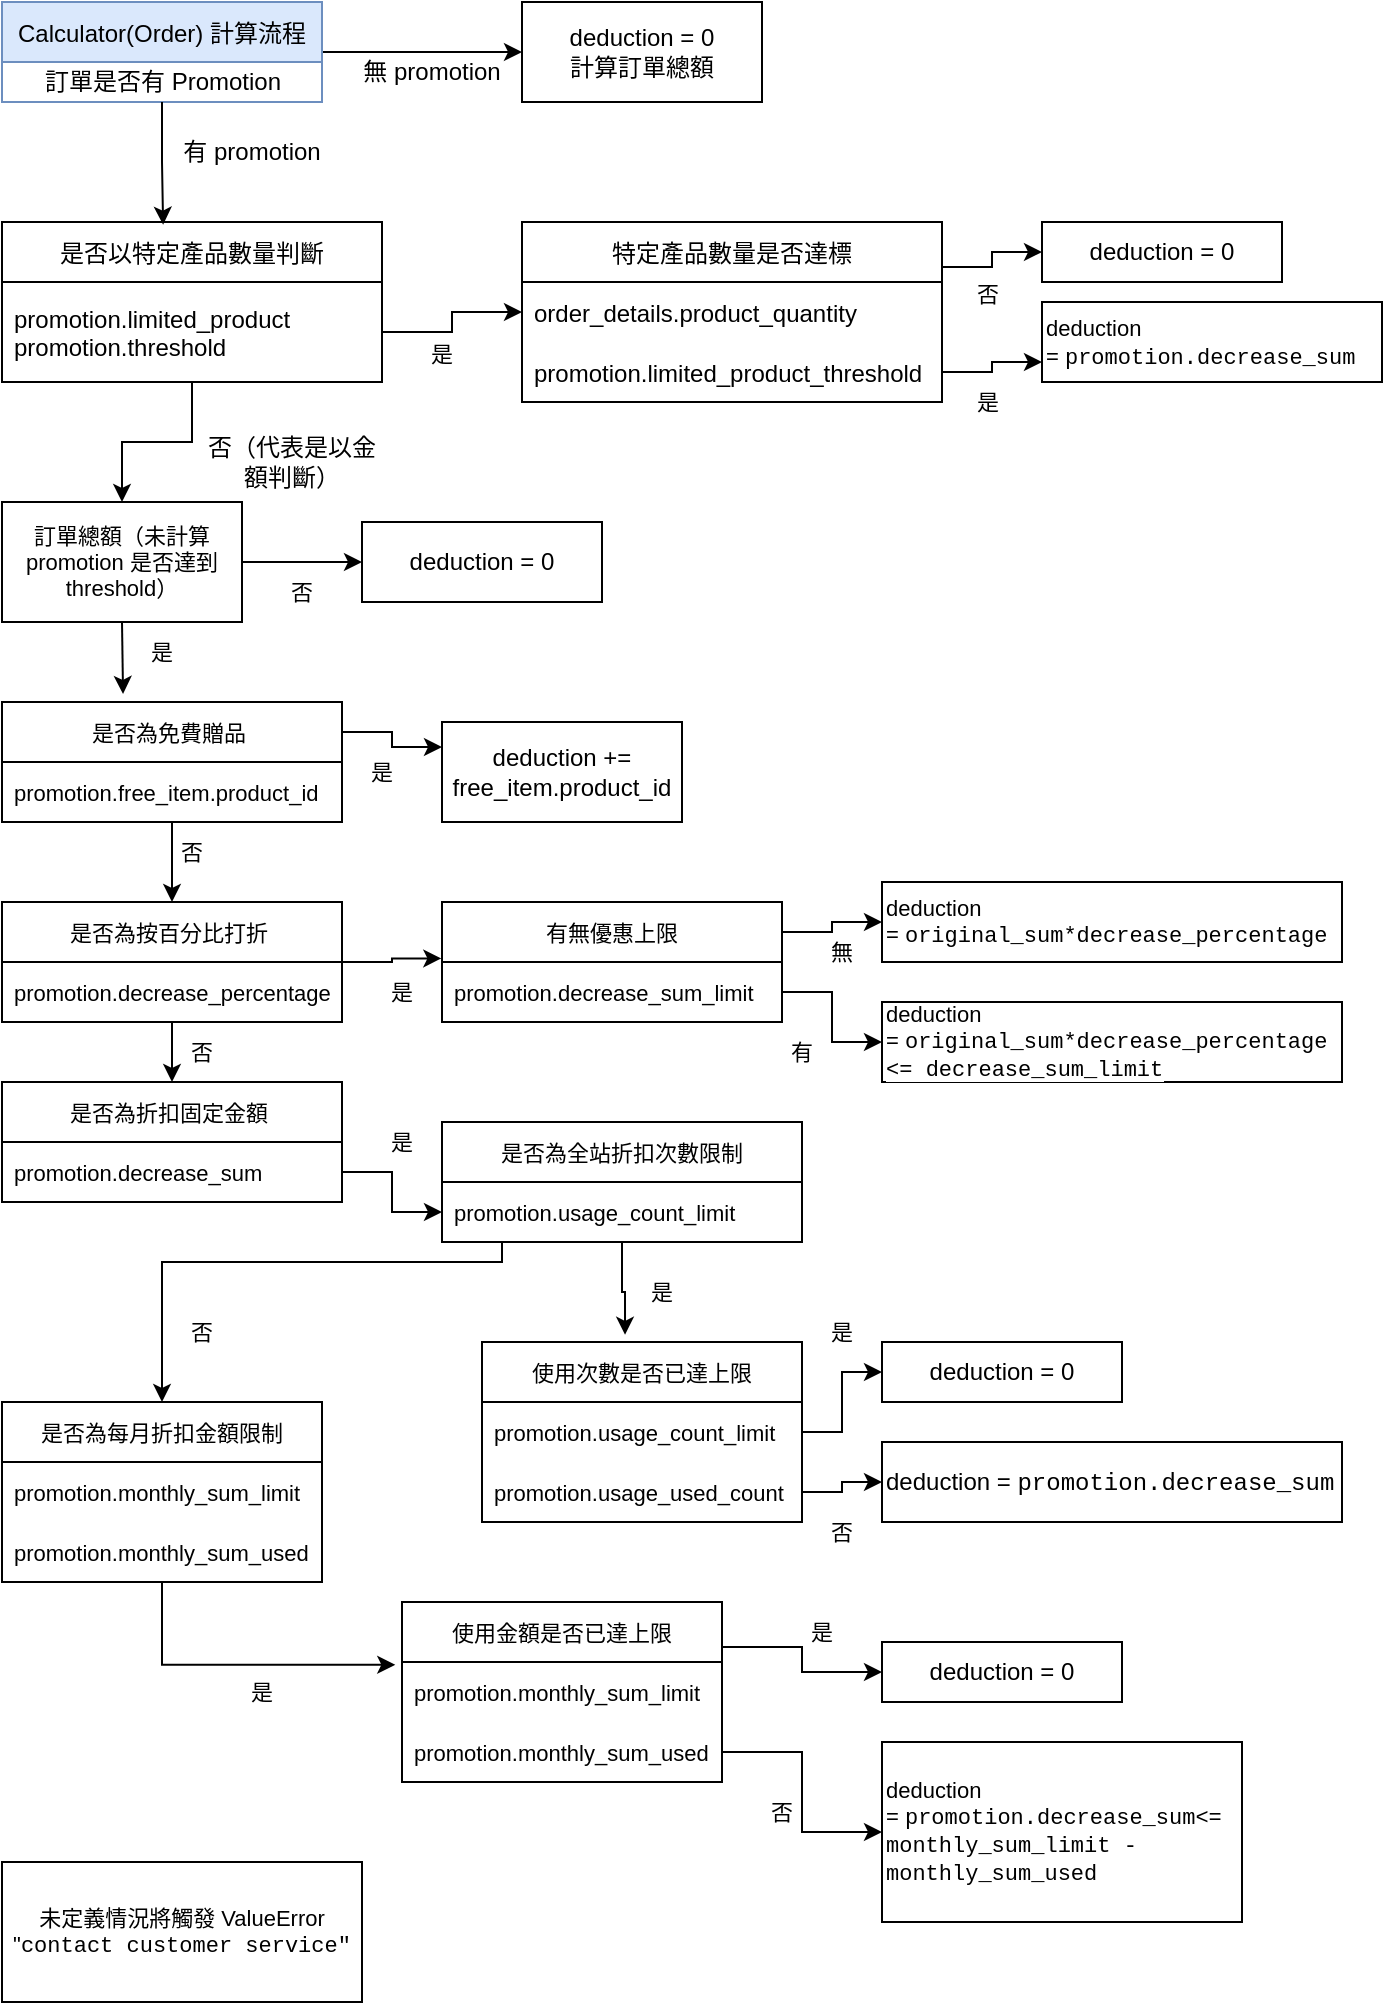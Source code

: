 <mxfile version="17.1.2" type="device"><diagram id="WidLwJSXHmiVjZNSrBSV" name="Page-1"><mxGraphModel dx="760" dy="424" grid="1" gridSize="10" guides="1" tooltips="1" connect="1" arrows="1" fold="1" page="1" pageScale="1" pageWidth="850" pageHeight="1100" background="#ffffff" math="0" shadow="0"><root><mxCell id="0"/><mxCell id="1" parent="0"/><mxCell id="LrNhgBNcgYAa6AkdyOIx-8" style="edgeStyle=orthogonalEdgeStyle;rounded=0;orthogonalLoop=1;jettySize=auto;html=1;exitX=1;exitY=0.5;exitDx=0;exitDy=0;entryX=0;entryY=0.5;entryDx=0;entryDy=0;" edge="1" parent="1" source="LrNhgBNcgYAa6AkdyOIx-2" target="LrNhgBNcgYAa6AkdyOIx-9"><mxGeometry relative="1" as="geometry"><mxPoint x="320" y="65" as="targetPoint"/></mxGeometry></mxCell><mxCell id="LrNhgBNcgYAa6AkdyOIx-2" value="Calculator(Order) 計算流程" style="swimlane;fontStyle=0;childLayout=stackLayout;horizontal=1;startSize=30;horizontalStack=0;resizeParent=1;resizeParentMax=0;resizeLast=0;collapsible=1;marginBottom=0;fillColor=#dae8fc;strokeColor=#6c8ebf;" vertex="1" parent="1"><mxGeometry x="80" y="40" width="160" height="50" as="geometry"/></mxCell><mxCell id="LrNhgBNcgYAa6AkdyOIx-6" value="訂單是否有 Promotion" style="text;html=1;align=center;verticalAlign=middle;resizable=0;points=[];autosize=1;strokeColor=none;fillColor=none;" vertex="1" parent="LrNhgBNcgYAa6AkdyOIx-2"><mxGeometry y="30" width="160" height="20" as="geometry"/></mxCell><mxCell id="LrNhgBNcgYAa6AkdyOIx-9" value="deduction = 0&lt;br&gt;計算訂單總額" style="rounded=0;whiteSpace=wrap;html=1;" vertex="1" parent="1"><mxGeometry x="340" y="40" width="120" height="50" as="geometry"/></mxCell><mxCell id="LrNhgBNcgYAa6AkdyOIx-10" value="無 promotion" style="text;html=1;strokeColor=none;fillColor=none;align=center;verticalAlign=middle;whiteSpace=wrap;rounded=0;" vertex="1" parent="1"><mxGeometry x="250" y="60" width="90" height="30" as="geometry"/></mxCell><mxCell id="LrNhgBNcgYAa6AkdyOIx-40" value="" style="edgeStyle=orthogonalEdgeStyle;rounded=0;orthogonalLoop=1;jettySize=auto;html=1;fontSize=11;" edge="1" parent="1" source="LrNhgBNcgYAa6AkdyOIx-11" target="LrNhgBNcgYAa6AkdyOIx-39"><mxGeometry relative="1" as="geometry"/></mxCell><mxCell id="LrNhgBNcgYAa6AkdyOIx-11" value="是否以特定產品數量判斷" style="swimlane;fontStyle=0;childLayout=stackLayout;horizontal=1;startSize=30;horizontalStack=0;resizeParent=1;resizeParentMax=0;resizeLast=0;collapsible=1;marginBottom=0;" vertex="1" parent="1"><mxGeometry x="80" y="150" width="190" height="80" as="geometry"/></mxCell><mxCell id="LrNhgBNcgYAa6AkdyOIx-12" value="promotion.limited_product &#10;promotion.threshold" style="text;strokeColor=none;fillColor=none;align=left;verticalAlign=middle;spacingLeft=4;spacingRight=4;overflow=hidden;points=[[0,0.5],[1,0.5]];portConstraint=eastwest;rotatable=0;" vertex="1" parent="LrNhgBNcgYAa6AkdyOIx-11"><mxGeometry y="30" width="190" height="50" as="geometry"/></mxCell><mxCell id="LrNhgBNcgYAa6AkdyOIx-17" value="有 promotion" style="text;html=1;strokeColor=none;fillColor=none;align=center;verticalAlign=middle;whiteSpace=wrap;rounded=0;" vertex="1" parent="1"><mxGeometry x="160" y="100" width="90" height="30" as="geometry"/></mxCell><mxCell id="LrNhgBNcgYAa6AkdyOIx-20" value="" style="edgeStyle=orthogonalEdgeStyle;rounded=0;orthogonalLoop=1;jettySize=auto;html=1;entryX=0.424;entryY=0.017;entryDx=0;entryDy=0;entryPerimeter=0;" edge="1" parent="1" source="LrNhgBNcgYAa6AkdyOIx-6" target="LrNhgBNcgYAa6AkdyOIx-11"><mxGeometry relative="1" as="geometry"/></mxCell><mxCell id="LrNhgBNcgYAa6AkdyOIx-28" style="edgeStyle=orthogonalEdgeStyle;rounded=0;orthogonalLoop=1;jettySize=auto;html=1;exitX=1;exitY=0.25;exitDx=0;exitDy=0;entryX=0;entryY=0.5;entryDx=0;entryDy=0;fontSize=11;" edge="1" parent="1" source="LrNhgBNcgYAa6AkdyOIx-22" target="LrNhgBNcgYAa6AkdyOIx-26"><mxGeometry relative="1" as="geometry"/></mxCell><mxCell id="LrNhgBNcgYAa6AkdyOIx-22" value="特定產品數量是否達標" style="swimlane;fontStyle=0;childLayout=stackLayout;horizontal=1;startSize=30;horizontalStack=0;resizeParent=1;resizeParentMax=0;resizeLast=0;collapsible=1;marginBottom=0;" vertex="1" parent="1"><mxGeometry x="340" y="150" width="210" height="90" as="geometry"/></mxCell><mxCell id="LrNhgBNcgYAa6AkdyOIx-23" value="order_details.product_quantity" style="text;strokeColor=none;fillColor=none;align=left;verticalAlign=middle;spacingLeft=4;spacingRight=4;overflow=hidden;points=[[0,0.5],[1,0.5]];portConstraint=eastwest;rotatable=0;strokeWidth=5;" vertex="1" parent="LrNhgBNcgYAa6AkdyOIx-22"><mxGeometry y="30" width="210" height="30" as="geometry"/></mxCell><mxCell id="LrNhgBNcgYAa6AkdyOIx-24" value="promotion.limited_product_threshold" style="text;strokeColor=none;fillColor=none;align=left;verticalAlign=middle;spacingLeft=4;spacingRight=4;overflow=hidden;points=[[0,0.5],[1,0.5]];portConstraint=eastwest;rotatable=0;" vertex="1" parent="LrNhgBNcgYAa6AkdyOIx-22"><mxGeometry y="60" width="210" height="30" as="geometry"/></mxCell><mxCell id="LrNhgBNcgYAa6AkdyOIx-26" value="deduction = 0" style="rounded=0;whiteSpace=wrap;html=1;" vertex="1" parent="1"><mxGeometry x="600" y="150" width="120" height="30" as="geometry"/></mxCell><mxCell id="LrNhgBNcgYAa6AkdyOIx-27" value="&lt;font style=&quot;font-size: 11px&quot;&gt;deduction =&amp;nbsp;&lt;span style=&quot;background-color: rgb(255 , 255 , 255) ; font-family: &amp;#34;menlo&amp;#34; , &amp;#34;monaco&amp;#34; , &amp;#34;courier new&amp;#34; , monospace&quot;&gt;promotion.decrease_sum&lt;/span&gt;&lt;br&gt;&lt;/font&gt;" style="rounded=0;whiteSpace=wrap;html=1;align=left;" vertex="1" parent="1"><mxGeometry x="600" y="190" width="170" height="40" as="geometry"/></mxCell><mxCell id="LrNhgBNcgYAa6AkdyOIx-29" style="edgeStyle=orthogonalEdgeStyle;rounded=0;orthogonalLoop=1;jettySize=auto;html=1;exitX=1;exitY=0.5;exitDx=0;exitDy=0;entryX=0;entryY=0.75;entryDx=0;entryDy=0;fontSize=11;" edge="1" parent="1" source="LrNhgBNcgYAa6AkdyOIx-24" target="LrNhgBNcgYAa6AkdyOIx-27"><mxGeometry relative="1" as="geometry"/></mxCell><mxCell id="LrNhgBNcgYAa6AkdyOIx-33" style="edgeStyle=orthogonalEdgeStyle;rounded=0;orthogonalLoop=1;jettySize=auto;html=1;exitX=1;exitY=0.5;exitDx=0;exitDy=0;fontSize=11;" edge="1" parent="1" source="LrNhgBNcgYAa6AkdyOIx-12" target="LrNhgBNcgYAa6AkdyOIx-23"><mxGeometry relative="1" as="geometry"/></mxCell><mxCell id="LrNhgBNcgYAa6AkdyOIx-34" value="是" style="text;html=1;strokeColor=none;fillColor=none;align=center;verticalAlign=middle;whiteSpace=wrap;rounded=0;fontSize=11;" vertex="1" parent="1"><mxGeometry x="270" y="201" width="60" height="30" as="geometry"/></mxCell><mxCell id="LrNhgBNcgYAa6AkdyOIx-36" value="否" style="text;html=1;strokeColor=none;fillColor=none;align=center;verticalAlign=middle;whiteSpace=wrap;rounded=0;fontSize=11;" vertex="1" parent="1"><mxGeometry x="543" y="171" width="60" height="30" as="geometry"/></mxCell><mxCell id="LrNhgBNcgYAa6AkdyOIx-37" value="是" style="text;html=1;strokeColor=none;fillColor=none;align=center;verticalAlign=middle;whiteSpace=wrap;rounded=0;fontSize=11;" vertex="1" parent="1"><mxGeometry x="543" y="225" width="60" height="30" as="geometry"/></mxCell><mxCell id="LrNhgBNcgYAa6AkdyOIx-38" value="否（代表是以金額判斷）" style="text;html=1;strokeColor=none;fillColor=none;align=center;verticalAlign=middle;whiteSpace=wrap;rounded=0;" vertex="1" parent="1"><mxGeometry x="180" y="255" width="90" height="30" as="geometry"/></mxCell><mxCell id="LrNhgBNcgYAa6AkdyOIx-44" value="" style="edgeStyle=orthogonalEdgeStyle;rounded=0;orthogonalLoop=1;jettySize=auto;html=1;fontSize=11;" edge="1" parent="1" source="LrNhgBNcgYAa6AkdyOIx-39" target="LrNhgBNcgYAa6AkdyOIx-43"><mxGeometry relative="1" as="geometry"/></mxCell><mxCell id="LrNhgBNcgYAa6AkdyOIx-53" style="edgeStyle=orthogonalEdgeStyle;rounded=0;orthogonalLoop=1;jettySize=auto;html=1;exitX=0.5;exitY=1;exitDx=0;exitDy=0;entryX=0.356;entryY=-0.067;entryDx=0;entryDy=0;entryPerimeter=0;fontSize=11;" edge="1" parent="1" source="LrNhgBNcgYAa6AkdyOIx-39" target="LrNhgBNcgYAa6AkdyOIx-46"><mxGeometry relative="1" as="geometry"/></mxCell><mxCell id="LrNhgBNcgYAa6AkdyOIx-39" value="訂單總額（未計算 promotion 是否達到 threshold）" style="rounded=0;whiteSpace=wrap;html=1;fontSize=11;strokeWidth=1;" vertex="1" parent="1"><mxGeometry x="80" y="290" width="120" height="60" as="geometry"/></mxCell><mxCell id="LrNhgBNcgYAa6AkdyOIx-41" style="edgeStyle=orthogonalEdgeStyle;rounded=0;orthogonalLoop=1;jettySize=auto;html=1;exitX=0.5;exitY=1;exitDx=0;exitDy=0;fontSize=11;" edge="1" parent="1" source="LrNhgBNcgYAa6AkdyOIx-38" target="LrNhgBNcgYAa6AkdyOIx-38"><mxGeometry relative="1" as="geometry"/></mxCell><mxCell id="LrNhgBNcgYAa6AkdyOIx-43" value="deduction = 0" style="rounded=0;whiteSpace=wrap;html=1;" vertex="1" parent="1"><mxGeometry x="260" y="300" width="120" height="40" as="geometry"/></mxCell><mxCell id="LrNhgBNcgYAa6AkdyOIx-45" value="否" style="text;html=1;strokeColor=none;fillColor=none;align=center;verticalAlign=middle;whiteSpace=wrap;rounded=0;fontSize=11;" vertex="1" parent="1"><mxGeometry x="200" y="320" width="60" height="30" as="geometry"/></mxCell><mxCell id="LrNhgBNcgYAa6AkdyOIx-57" style="edgeStyle=orthogonalEdgeStyle;rounded=0;orthogonalLoop=1;jettySize=auto;html=1;exitX=1;exitY=0.25;exitDx=0;exitDy=0;entryX=0;entryY=0.25;entryDx=0;entryDy=0;fontSize=11;" edge="1" parent="1" source="LrNhgBNcgYAa6AkdyOIx-46" target="LrNhgBNcgYAa6AkdyOIx-55"><mxGeometry relative="1" as="geometry"/></mxCell><mxCell id="LrNhgBNcgYAa6AkdyOIx-65" value="" style="edgeStyle=orthogonalEdgeStyle;rounded=0;orthogonalLoop=1;jettySize=auto;html=1;fontSize=11;entryX=0.5;entryY=0;entryDx=0;entryDy=0;" edge="1" parent="1" source="LrNhgBNcgYAa6AkdyOIx-46" target="LrNhgBNcgYAa6AkdyOIx-58"><mxGeometry relative="1" as="geometry"/></mxCell><mxCell id="LrNhgBNcgYAa6AkdyOIx-46" value="是否為免費贈品 " style="swimlane;fontStyle=0;childLayout=stackLayout;horizontal=1;startSize=30;horizontalStack=0;resizeParent=1;resizeParentMax=0;resizeLast=0;collapsible=1;marginBottom=0;fontSize=11;strokeWidth=1;" vertex="1" parent="1"><mxGeometry x="80" y="390" width="170" height="60" as="geometry"/></mxCell><mxCell id="LrNhgBNcgYAa6AkdyOIx-47" value="promotion.free_item.product_id" style="text;strokeColor=none;fillColor=none;align=left;verticalAlign=middle;spacingLeft=4;spacingRight=4;overflow=hidden;points=[[0,0.5],[1,0.5]];portConstraint=eastwest;rotatable=0;fontSize=11;" vertex="1" parent="LrNhgBNcgYAa6AkdyOIx-46"><mxGeometry y="30" width="170" height="30" as="geometry"/></mxCell><mxCell id="LrNhgBNcgYAa6AkdyOIx-54" value="是" style="text;html=1;strokeColor=none;fillColor=none;align=center;verticalAlign=middle;whiteSpace=wrap;rounded=0;fontSize=11;" vertex="1" parent="1"><mxGeometry x="130" y="350" width="60" height="30" as="geometry"/></mxCell><mxCell id="LrNhgBNcgYAa6AkdyOIx-55" value="deduction += free_item.product_id" style="rounded=0;whiteSpace=wrap;html=1;" vertex="1" parent="1"><mxGeometry x="300" y="400" width="120" height="50" as="geometry"/></mxCell><mxCell id="LrNhgBNcgYAa6AkdyOIx-56" value="是" style="text;html=1;strokeColor=none;fillColor=none;align=center;verticalAlign=middle;whiteSpace=wrap;rounded=0;fontSize=11;" vertex="1" parent="1"><mxGeometry x="240" y="410" width="60" height="30" as="geometry"/></mxCell><mxCell id="LrNhgBNcgYAa6AkdyOIx-69" value="" style="edgeStyle=orthogonalEdgeStyle;rounded=0;orthogonalLoop=1;jettySize=auto;html=1;fontSize=11;entryX=-0.002;entryY=-0.06;entryDx=0;entryDy=0;entryPerimeter=0;" edge="1" parent="1" source="LrNhgBNcgYAa6AkdyOIx-58" target="LrNhgBNcgYAa6AkdyOIx-68"><mxGeometry relative="1" as="geometry"/></mxCell><mxCell id="LrNhgBNcgYAa6AkdyOIx-83" value="" style="edgeStyle=orthogonalEdgeStyle;rounded=0;orthogonalLoop=1;jettySize=auto;html=1;fontSize=11;fontColor=#000000;entryX=0.5;entryY=0;entryDx=0;entryDy=0;" edge="1" parent="1" source="LrNhgBNcgYAa6AkdyOIx-58" target="LrNhgBNcgYAa6AkdyOIx-80"><mxGeometry relative="1" as="geometry"/></mxCell><mxCell id="LrNhgBNcgYAa6AkdyOIx-58" value="是否為按百分比打折 " style="swimlane;fontStyle=0;childLayout=stackLayout;horizontal=1;startSize=30;horizontalStack=0;resizeParent=1;resizeParentMax=0;resizeLast=0;collapsible=1;marginBottom=0;fontSize=11;strokeWidth=1;" vertex="1" parent="1"><mxGeometry x="80" y="490" width="170" height="60" as="geometry"/></mxCell><mxCell id="LrNhgBNcgYAa6AkdyOIx-59" value="promotion.decrease_percentage" style="text;strokeColor=none;fillColor=none;align=left;verticalAlign=middle;spacingLeft=4;spacingRight=4;overflow=hidden;points=[[0,0.5],[1,0.5]];portConstraint=eastwest;rotatable=0;fontSize=11;" vertex="1" parent="LrNhgBNcgYAa6AkdyOIx-58"><mxGeometry y="30" width="170" height="30" as="geometry"/></mxCell><mxCell id="LrNhgBNcgYAa6AkdyOIx-61" value="否" style="text;html=1;strokeColor=none;fillColor=none;align=center;verticalAlign=middle;whiteSpace=wrap;rounded=0;fontSize=11;" vertex="1" parent="1"><mxGeometry x="145" y="450" width="60" height="30" as="geometry"/></mxCell><mxCell id="LrNhgBNcgYAa6AkdyOIx-75" style="edgeStyle=orthogonalEdgeStyle;rounded=0;orthogonalLoop=1;jettySize=auto;html=1;exitX=1;exitY=0.25;exitDx=0;exitDy=0;entryX=0;entryY=0.5;entryDx=0;entryDy=0;fontSize=11;fontColor=#000000;" edge="1" parent="1" source="LrNhgBNcgYAa6AkdyOIx-67" target="LrNhgBNcgYAa6AkdyOIx-74"><mxGeometry relative="1" as="geometry"/></mxCell><mxCell id="LrNhgBNcgYAa6AkdyOIx-67" value="有無優惠上限" style="swimlane;fontStyle=0;childLayout=stackLayout;horizontal=1;startSize=30;horizontalStack=0;resizeParent=1;resizeParentMax=0;resizeLast=0;collapsible=1;marginBottom=0;fontSize=11;strokeWidth=1;" vertex="1" parent="1"><mxGeometry x="300" y="490" width="170" height="60" as="geometry"/></mxCell><mxCell id="LrNhgBNcgYAa6AkdyOIx-68" value="promotion.decrease_sum_limit" style="text;strokeColor=none;fillColor=none;align=left;verticalAlign=middle;spacingLeft=4;spacingRight=4;overflow=hidden;points=[[0,0.5],[1,0.5]];portConstraint=eastwest;rotatable=0;fontSize=11;" vertex="1" parent="LrNhgBNcgYAa6AkdyOIx-67"><mxGeometry y="30" width="170" height="30" as="geometry"/></mxCell><mxCell id="LrNhgBNcgYAa6AkdyOIx-70" value="是" style="text;html=1;strokeColor=none;fillColor=none;align=center;verticalAlign=middle;whiteSpace=wrap;rounded=0;fontSize=11;" vertex="1" parent="1"><mxGeometry x="250" y="520" width="60" height="30" as="geometry"/></mxCell><mxCell id="LrNhgBNcgYAa6AkdyOIx-74" value="deduction =&amp;nbsp;&lt;span style=&quot;background-color: rgb(255, 255, 255); font-family: menlo, monaco, &amp;quot;courier new&amp;quot;, monospace; font-size: 11px;&quot;&gt;original_sum*decrease_percentage&lt;br style=&quot;font-size: 11px;&quot;&gt;&lt;/span&gt;" style="rounded=0;whiteSpace=wrap;html=1;align=left;fontColor=#000000;fontSize=11;" vertex="1" parent="1"><mxGeometry x="520" y="480" width="230" height="40" as="geometry"/></mxCell><mxCell id="LrNhgBNcgYAa6AkdyOIx-76" value="無" style="text;html=1;strokeColor=none;fillColor=none;align=center;verticalAlign=middle;whiteSpace=wrap;rounded=0;fontSize=11;" vertex="1" parent="1"><mxGeometry x="470" y="500" width="60" height="30" as="geometry"/></mxCell><mxCell id="LrNhgBNcgYAa6AkdyOIx-77" value="deduction =&amp;nbsp;&lt;span style=&quot;background-color: rgb(255, 255, 255); font-family: menlo, monaco, &amp;quot;courier new&amp;quot;, monospace; font-size: 11px;&quot;&gt;original_sum*decrease_percentage &amp;lt;=&amp;nbsp;&lt;/span&gt;&lt;span style=&quot;background-color: rgb(255, 255, 255); font-family: menlo, monaco, &amp;quot;courier new&amp;quot;, monospace; font-size: 11px;&quot;&gt;decrease_sum_limit&lt;/span&gt;" style="rounded=0;whiteSpace=wrap;html=1;align=left;fontColor=#000000;fontSize=11;" vertex="1" parent="1"><mxGeometry x="520" y="540" width="230" height="40" as="geometry"/></mxCell><mxCell id="LrNhgBNcgYAa6AkdyOIx-78" style="edgeStyle=orthogonalEdgeStyle;rounded=0;orthogonalLoop=1;jettySize=auto;html=1;exitX=1;exitY=0.5;exitDx=0;exitDy=0;entryX=0;entryY=0.5;entryDx=0;entryDy=0;fontSize=11;fontColor=#000000;" edge="1" parent="1" source="LrNhgBNcgYAa6AkdyOIx-68" target="LrNhgBNcgYAa6AkdyOIx-77"><mxGeometry relative="1" as="geometry"/></mxCell><mxCell id="LrNhgBNcgYAa6AkdyOIx-79" value="有" style="text;html=1;strokeColor=none;fillColor=none;align=center;verticalAlign=middle;whiteSpace=wrap;rounded=0;fontSize=11;" vertex="1" parent="1"><mxGeometry x="450" y="550" width="60" height="30" as="geometry"/></mxCell><mxCell id="LrNhgBNcgYAa6AkdyOIx-80" value="是否為折扣固定金額 " style="swimlane;fontStyle=0;childLayout=stackLayout;horizontal=1;startSize=30;horizontalStack=0;resizeParent=1;resizeParentMax=0;resizeLast=0;collapsible=1;marginBottom=0;fontSize=11;strokeWidth=1;" vertex="1" parent="1"><mxGeometry x="80" y="580" width="170" height="60" as="geometry"/></mxCell><mxCell id="LrNhgBNcgYAa6AkdyOIx-81" value="promotion.decrease_sum" style="text;strokeColor=none;fillColor=none;align=left;verticalAlign=middle;spacingLeft=4;spacingRight=4;overflow=hidden;points=[[0,0.5],[1,0.5]];portConstraint=eastwest;rotatable=0;fontSize=11;" vertex="1" parent="LrNhgBNcgYAa6AkdyOIx-80"><mxGeometry y="30" width="170" height="30" as="geometry"/></mxCell><mxCell id="LrNhgBNcgYAa6AkdyOIx-82" value="否" style="text;html=1;strokeColor=none;fillColor=none;align=center;verticalAlign=middle;whiteSpace=wrap;rounded=0;fontSize=11;" vertex="1" parent="1"><mxGeometry x="150" y="550" width="60" height="30" as="geometry"/></mxCell><mxCell id="LrNhgBNcgYAa6AkdyOIx-105" value="" style="edgeStyle=orthogonalEdgeStyle;rounded=0;orthogonalLoop=1;jettySize=auto;html=1;fontSize=12;fontColor=#000000;entryX=0.447;entryY=-0.04;entryDx=0;entryDy=0;entryPerimeter=0;" edge="1" parent="1" source="LrNhgBNcgYAa6AkdyOIx-84" target="LrNhgBNcgYAa6AkdyOIx-92"><mxGeometry relative="1" as="geometry"><mxPoint x="390" y="700" as="targetPoint"/></mxGeometry></mxCell><mxCell id="LrNhgBNcgYAa6AkdyOIx-110" style="edgeStyle=orthogonalEdgeStyle;rounded=0;orthogonalLoop=1;jettySize=auto;html=1;fontSize=12;fontColor=#000000;" edge="1" parent="1" source="LrNhgBNcgYAa6AkdyOIx-84" target="LrNhgBNcgYAa6AkdyOIx-107"><mxGeometry relative="1" as="geometry"><Array as="points"><mxPoint x="330" y="670"/><mxPoint x="160" y="670"/></Array></mxGeometry></mxCell><mxCell id="LrNhgBNcgYAa6AkdyOIx-84" value="是否為全站折扣次數限制" style="swimlane;fontStyle=0;childLayout=stackLayout;horizontal=1;startSize=30;horizontalStack=0;resizeParent=1;resizeParentMax=0;resizeLast=0;collapsible=1;marginBottom=0;fontSize=11;fontColor=#000000;strokeWidth=1;" vertex="1" parent="1"><mxGeometry x="300" y="600" width="180" height="60" as="geometry"/></mxCell><mxCell id="LrNhgBNcgYAa6AkdyOIx-85" value="promotion.usage_count_limit" style="text;strokeColor=none;fillColor=none;align=left;verticalAlign=middle;spacingLeft=4;spacingRight=4;overflow=hidden;points=[[0,0.5],[1,0.5]];portConstraint=eastwest;rotatable=0;fontSize=11;fontColor=#000000;" vertex="1" parent="LrNhgBNcgYAa6AkdyOIx-84"><mxGeometry y="30" width="180" height="30" as="geometry"/></mxCell><mxCell id="LrNhgBNcgYAa6AkdyOIx-88" value="" style="edgeStyle=orthogonalEdgeStyle;rounded=0;orthogonalLoop=1;jettySize=auto;html=1;fontSize=11;fontColor=#000000;entryX=0;entryY=0.5;entryDx=0;entryDy=0;" edge="1" parent="1" source="LrNhgBNcgYAa6AkdyOIx-81" target="LrNhgBNcgYAa6AkdyOIx-85"><mxGeometry relative="1" as="geometry"/></mxCell><mxCell id="LrNhgBNcgYAa6AkdyOIx-89" value="是" style="text;html=1;strokeColor=none;fillColor=none;align=center;verticalAlign=middle;whiteSpace=wrap;rounded=0;fontSize=11;" vertex="1" parent="1"><mxGeometry x="250" y="595" width="60" height="30" as="geometry"/></mxCell><mxCell id="LrNhgBNcgYAa6AkdyOIx-99" value="" style="edgeStyle=orthogonalEdgeStyle;rounded=0;orthogonalLoop=1;jettySize=auto;html=1;fontSize=11;fontColor=#000000;" edge="1" parent="1" source="LrNhgBNcgYAa6AkdyOIx-92" target="LrNhgBNcgYAa6AkdyOIx-97"><mxGeometry relative="1" as="geometry"/></mxCell><mxCell id="LrNhgBNcgYAa6AkdyOIx-92" value="使用次數是否已達上限" style="swimlane;fontStyle=0;childLayout=stackLayout;horizontal=1;startSize=30;horizontalStack=0;resizeParent=1;resizeParentMax=0;resizeLast=0;collapsible=1;marginBottom=0;fontSize=11;fontColor=#000000;strokeWidth=1;" vertex="1" parent="1"><mxGeometry x="320" y="710" width="160" height="90" as="geometry"/></mxCell><mxCell id="LrNhgBNcgYAa6AkdyOIx-93" value="promotion.usage_count_limit" style="text;strokeColor=none;fillColor=none;align=left;verticalAlign=middle;spacingLeft=4;spacingRight=4;overflow=hidden;points=[[0,0.5],[1,0.5]];portConstraint=eastwest;rotatable=0;fontSize=11;fontColor=#000000;" vertex="1" parent="LrNhgBNcgYAa6AkdyOIx-92"><mxGeometry y="30" width="160" height="30" as="geometry"/></mxCell><mxCell id="LrNhgBNcgYAa6AkdyOIx-94" value="promotion.usage_used_count" style="text;strokeColor=none;fillColor=none;align=left;verticalAlign=middle;spacingLeft=4;spacingRight=4;overflow=hidden;points=[[0,0.5],[1,0.5]];portConstraint=eastwest;rotatable=0;fontSize=11;fontColor=#000000;" vertex="1" parent="LrNhgBNcgYAa6AkdyOIx-92"><mxGeometry y="60" width="160" height="30" as="geometry"/></mxCell><mxCell id="LrNhgBNcgYAa6AkdyOIx-96" value="deduction =&amp;nbsp;&lt;span style=&quot;background-color: rgb(255, 255, 255); font-family: menlo, monaco, &amp;quot;courier new&amp;quot;, monospace; font-size: 12px;&quot;&gt;promotion.decrease_sum&lt;/span&gt;" style="rounded=0;whiteSpace=wrap;html=1;align=left;fontColor=#000000;fontSize=12;" vertex="1" parent="1"><mxGeometry x="520" y="760" width="230" height="40" as="geometry"/></mxCell><mxCell id="LrNhgBNcgYAa6AkdyOIx-97" value="deduction = 0" style="rounded=0;whiteSpace=wrap;html=1;" vertex="1" parent="1"><mxGeometry x="520" y="710" width="120" height="30" as="geometry"/></mxCell><mxCell id="LrNhgBNcgYAa6AkdyOIx-100" value="是" style="text;html=1;strokeColor=none;fillColor=none;align=center;verticalAlign=middle;whiteSpace=wrap;rounded=0;fontSize=11;" vertex="1" parent="1"><mxGeometry x="470" y="690" width="60" height="30" as="geometry"/></mxCell><mxCell id="LrNhgBNcgYAa6AkdyOIx-101" style="edgeStyle=orthogonalEdgeStyle;rounded=0;orthogonalLoop=1;jettySize=auto;html=1;exitX=1;exitY=0.5;exitDx=0;exitDy=0;fontSize=11;fontColor=#000000;" edge="1" parent="1" source="LrNhgBNcgYAa6AkdyOIx-94" target="LrNhgBNcgYAa6AkdyOIx-96"><mxGeometry relative="1" as="geometry"/></mxCell><mxCell id="LrNhgBNcgYAa6AkdyOIx-102" value="否" style="text;html=1;strokeColor=none;fillColor=none;align=center;verticalAlign=middle;whiteSpace=wrap;rounded=0;fontSize=11;" vertex="1" parent="1"><mxGeometry x="470" y="790" width="60" height="30" as="geometry"/></mxCell><mxCell id="LrNhgBNcgYAa6AkdyOIx-106" value="是" style="text;html=1;strokeColor=none;fillColor=none;align=center;verticalAlign=middle;whiteSpace=wrap;rounded=0;fontSize=11;" vertex="1" parent="1"><mxGeometry x="380" y="670" width="60" height="30" as="geometry"/></mxCell><mxCell id="LrNhgBNcgYAa6AkdyOIx-115" style="edgeStyle=orthogonalEdgeStyle;rounded=0;orthogonalLoop=1;jettySize=auto;html=1;fontSize=12;fontColor=#000000;entryX=-0.021;entryY=0.047;entryDx=0;entryDy=0;entryPerimeter=0;" edge="1" parent="1" source="LrNhgBNcgYAa6AkdyOIx-107" target="LrNhgBNcgYAa6AkdyOIx-113"><mxGeometry relative="1" as="geometry"><mxPoint x="260" y="915" as="targetPoint"/></mxGeometry></mxCell><mxCell id="LrNhgBNcgYAa6AkdyOIx-107" value="是否為每月折扣金額限制" style="swimlane;fontStyle=0;childLayout=stackLayout;horizontal=1;startSize=30;horizontalStack=0;resizeParent=1;resizeParentMax=0;resizeLast=0;collapsible=1;marginBottom=0;fontSize=11;fontColor=#000000;strokeWidth=1;" vertex="1" parent="1"><mxGeometry x="80" y="740" width="160" height="90" as="geometry"/></mxCell><mxCell id="LrNhgBNcgYAa6AkdyOIx-108" value="promotion.monthly_sum_limit" style="text;strokeColor=none;fillColor=none;align=left;verticalAlign=middle;spacingLeft=4;spacingRight=4;overflow=hidden;points=[[0,0.5],[1,0.5]];portConstraint=eastwest;rotatable=0;fontSize=11;fontColor=#000000;" vertex="1" parent="LrNhgBNcgYAa6AkdyOIx-107"><mxGeometry y="30" width="160" height="30" as="geometry"/></mxCell><mxCell id="LrNhgBNcgYAa6AkdyOIx-109" value="promotion.monthly_sum_used" style="text;strokeColor=none;fillColor=none;align=left;verticalAlign=middle;spacingLeft=4;spacingRight=4;overflow=hidden;points=[[0,0.5],[1,0.5]];portConstraint=eastwest;rotatable=0;fontSize=11;fontColor=#000000;" vertex="1" parent="LrNhgBNcgYAa6AkdyOIx-107"><mxGeometry y="60" width="160" height="30" as="geometry"/></mxCell><mxCell id="LrNhgBNcgYAa6AkdyOIx-111" value="否" style="text;html=1;strokeColor=none;fillColor=none;align=center;verticalAlign=middle;whiteSpace=wrap;rounded=0;fontSize=11;" vertex="1" parent="1"><mxGeometry x="150" y="690" width="60" height="30" as="geometry"/></mxCell><mxCell id="LrNhgBNcgYAa6AkdyOIx-121" style="edgeStyle=orthogonalEdgeStyle;rounded=0;orthogonalLoop=1;jettySize=auto;html=1;exitX=1;exitY=0.25;exitDx=0;exitDy=0;entryX=0;entryY=0.5;entryDx=0;entryDy=0;fontSize=11;fontColor=#000000;" edge="1" parent="1" source="LrNhgBNcgYAa6AkdyOIx-112" target="LrNhgBNcgYAa6AkdyOIx-118"><mxGeometry relative="1" as="geometry"/></mxCell><mxCell id="LrNhgBNcgYAa6AkdyOIx-112" value="使用金額是否已達上限" style="swimlane;fontStyle=0;childLayout=stackLayout;horizontal=1;startSize=30;horizontalStack=0;resizeParent=1;resizeParentMax=0;resizeLast=0;collapsible=1;marginBottom=0;fontSize=11;fontColor=#000000;strokeWidth=1;" vertex="1" parent="1"><mxGeometry x="280" y="840" width="160" height="90" as="geometry"/></mxCell><mxCell id="LrNhgBNcgYAa6AkdyOIx-113" value="promotion.monthly_sum_limit" style="text;strokeColor=none;fillColor=none;align=left;verticalAlign=middle;spacingLeft=4;spacingRight=4;overflow=hidden;points=[[0,0.5],[1,0.5]];portConstraint=eastwest;rotatable=0;fontSize=11;fontColor=#000000;" vertex="1" parent="LrNhgBNcgYAa6AkdyOIx-112"><mxGeometry y="30" width="160" height="30" as="geometry"/></mxCell><mxCell id="LrNhgBNcgYAa6AkdyOIx-114" value="promotion.monthly_sum_used" style="text;strokeColor=none;fillColor=none;align=left;verticalAlign=middle;spacingLeft=4;spacingRight=4;overflow=hidden;points=[[0,0.5],[1,0.5]];portConstraint=eastwest;rotatable=0;fontSize=11;fontColor=#000000;" vertex="1" parent="LrNhgBNcgYAa6AkdyOIx-112"><mxGeometry y="60" width="160" height="30" as="geometry"/></mxCell><mxCell id="LrNhgBNcgYAa6AkdyOIx-116" value="是" style="text;html=1;strokeColor=none;fillColor=none;align=center;verticalAlign=middle;whiteSpace=wrap;rounded=0;fontSize=11;" vertex="1" parent="1"><mxGeometry x="180" y="870" width="60" height="30" as="geometry"/></mxCell><mxCell id="LrNhgBNcgYAa6AkdyOIx-118" value="deduction = 0" style="rounded=0;whiteSpace=wrap;html=1;" vertex="1" parent="1"><mxGeometry x="520" y="860" width="120" height="30" as="geometry"/></mxCell><mxCell id="LrNhgBNcgYAa6AkdyOIx-119" value="deduction =&amp;nbsp;&lt;span style=&quot;background-color: rgb(255 , 255 , 255) ; font-family: &amp;#34;menlo&amp;#34; , &amp;#34;monaco&amp;#34; , &amp;#34;courier new&amp;#34; , monospace ; font-size: 11px&quot;&gt;promotion.decrease_sum&amp;lt;=&lt;br&gt;monthly_sum_limit - monthly_sum_used&lt;br&gt;&lt;/span&gt;" style="rounded=0;whiteSpace=wrap;html=1;align=left;fontSize=11;" vertex="1" parent="1"><mxGeometry x="520" y="910" width="180" height="90" as="geometry"/></mxCell><mxCell id="LrNhgBNcgYAa6AkdyOIx-122" style="edgeStyle=orthogonalEdgeStyle;rounded=0;orthogonalLoop=1;jettySize=auto;html=1;exitX=1;exitY=0.5;exitDx=0;exitDy=0;entryX=0;entryY=0.5;entryDx=0;entryDy=0;fontSize=11;fontColor=#000000;" edge="1" parent="1" source="LrNhgBNcgYAa6AkdyOIx-114" target="LrNhgBNcgYAa6AkdyOIx-119"><mxGeometry relative="1" as="geometry"/></mxCell><mxCell id="LrNhgBNcgYAa6AkdyOIx-123" value="是" style="text;html=1;strokeColor=none;fillColor=none;align=center;verticalAlign=middle;whiteSpace=wrap;rounded=0;fontSize=11;" vertex="1" parent="1"><mxGeometry x="460" y="840" width="60" height="30" as="geometry"/></mxCell><mxCell id="LrNhgBNcgYAa6AkdyOIx-124" value="否" style="text;html=1;strokeColor=none;fillColor=none;align=center;verticalAlign=middle;whiteSpace=wrap;rounded=0;fontSize=11;" vertex="1" parent="1"><mxGeometry x="440" y="930" width="60" height="30" as="geometry"/></mxCell><mxCell id="LrNhgBNcgYAa6AkdyOIx-125" value="&lt;font style=&quot;font-size: 11px&quot;&gt;未定義情況將觸發 ValueError&lt;br&gt;&quot;&lt;span style=&quot;background-color: rgb(255 , 255 , 255) ; font-family: &amp;#34;menlo&amp;#34; , &amp;#34;monaco&amp;#34; , &amp;#34;courier new&amp;#34; , monospace&quot;&gt;contact customer service&quot;&lt;/span&gt;&lt;/font&gt;" style="rounded=0;whiteSpace=wrap;html=1;fontSize=11;fontColor=#000000;strokeWidth=1;" vertex="1" parent="1"><mxGeometry x="80" y="970" width="180" height="70" as="geometry"/></mxCell></root></mxGraphModel></diagram></mxfile>